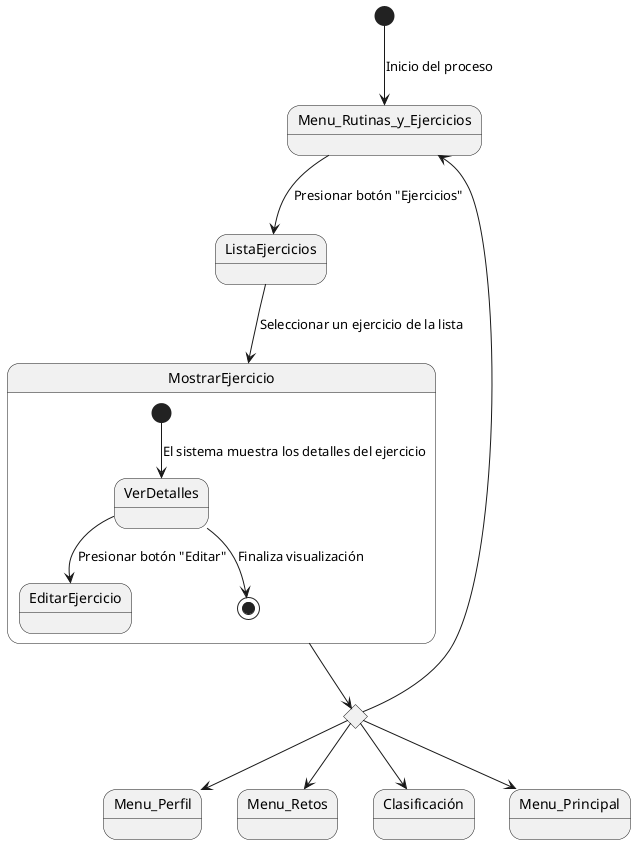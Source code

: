 @startuml
[*] --> Menu_Rutinas_y_Ejercicios : Inicio del proceso
state rombo <<choice>>
rombo --> Menu_Perfil
rombo --> Menu_Retos
rombo --> Clasificación
rombo --> Menu_Rutinas_y_Ejercicios
rombo --> Menu_Principal

Menu_Rutinas_y_Ejercicios --> ListaEjercicios : Presionar botón "Ejercicios"
ListaEjercicios --> MostrarEjercicio : Seleccionar un ejercicio de la lista
MostrarEjercicio --> rombo
state MostrarEjercicio {
  [*] --> VerDetalles : El sistema muestra los detalles del ejercicio
  VerDetalles --> EditarEjercicio : Presionar botón "Editar"
  VerDetalles --> [*] : Finaliza visualización
}
@enduml

